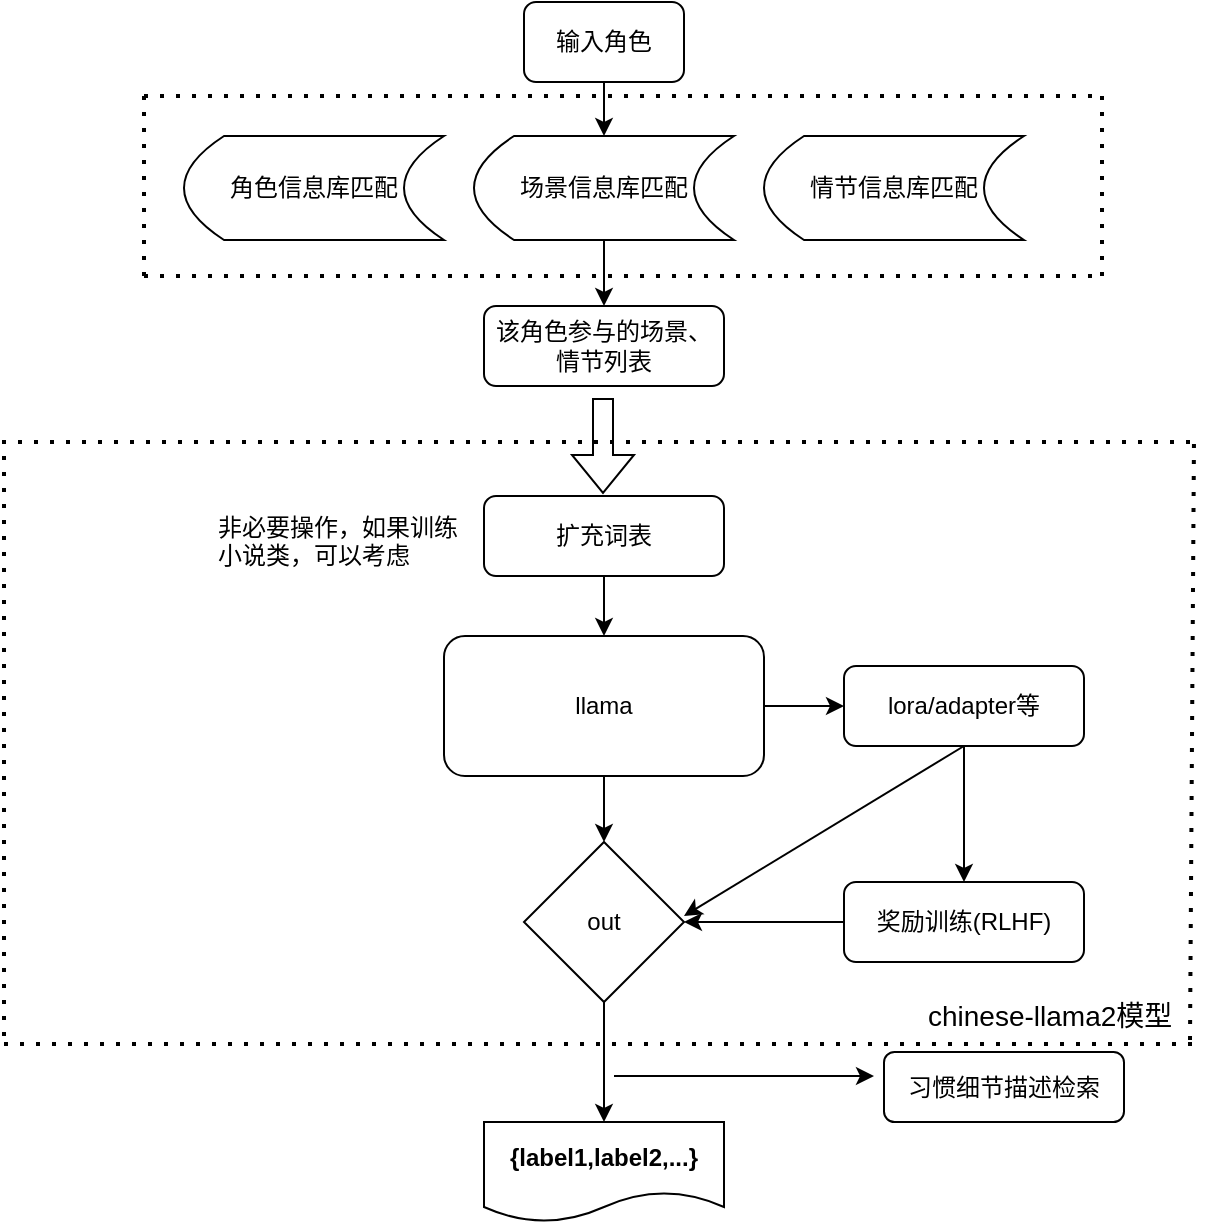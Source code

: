 <mxfile version="24.4.4" type="github">
  <diagram name="第 1 页" id="C2YbFjEd_0uXuYYxi3Yx">
    <mxGraphModel dx="1050" dy="549" grid="1" gridSize="10" guides="1" tooltips="1" connect="1" arrows="1" fold="1" page="1" pageScale="1" pageWidth="827" pageHeight="1169" math="0" shadow="0">
      <root>
        <mxCell id="0" />
        <mxCell id="1" parent="0" />
        <mxCell id="GJhfYnjG9fdI7XwuVOrr-39" value="该角色参与的场景、情节列表" style="rounded=1;whiteSpace=wrap;html=1;fontSize=12;glass=0;strokeWidth=1;shadow=0;" vertex="1" parent="1">
          <mxGeometry x="310" y="165" width="120" height="40" as="geometry" />
        </mxCell>
        <mxCell id="GJhfYnjG9fdI7XwuVOrr-40" value="输入角色" style="rounded=1;whiteSpace=wrap;html=1;fontSize=12;glass=0;strokeWidth=1;shadow=0;" vertex="1" parent="1">
          <mxGeometry x="330" y="13" width="80" height="40" as="geometry" />
        </mxCell>
        <mxCell id="GJhfYnjG9fdI7XwuVOrr-44" value="" style="shape=flexArrow;endArrow=classic;html=1;rounded=0;exitX=0.5;exitY=1;exitDx=0;exitDy=0;" edge="1" parent="1">
          <mxGeometry width="50" height="50" relative="1" as="geometry">
            <mxPoint x="369.5" y="211" as="sourcePoint" />
            <mxPoint x="369.5" y="259" as="targetPoint" />
          </mxGeometry>
        </mxCell>
        <mxCell id="GJhfYnjG9fdI7XwuVOrr-51" value="" style="endArrow=classic;html=1;rounded=0;exitX=0.5;exitY=1;exitDx=0;exitDy=0;" edge="1" parent="1" source="GJhfYnjG9fdI7XwuVOrr-40">
          <mxGeometry width="50" height="50" relative="1" as="geometry">
            <mxPoint x="500" y="320" as="sourcePoint" />
            <mxPoint x="370" y="80" as="targetPoint" />
          </mxGeometry>
        </mxCell>
        <mxCell id="GJhfYnjG9fdI7XwuVOrr-53" value="" style="endArrow=none;dashed=1;html=1;dashPattern=1 3;strokeWidth=2;rounded=0;" edge="1" parent="1">
          <mxGeometry width="50" height="50" relative="1" as="geometry">
            <mxPoint x="69" y="233" as="sourcePoint" />
            <mxPoint x="669" y="233" as="targetPoint" />
          </mxGeometry>
        </mxCell>
        <mxCell id="GJhfYnjG9fdI7XwuVOrr-54" value="" style="endArrow=none;dashed=1;html=1;dashPattern=1 3;strokeWidth=2;rounded=0;" edge="1" parent="1">
          <mxGeometry width="50" height="50" relative="1" as="geometry">
            <mxPoint x="70" y="534" as="sourcePoint" />
            <mxPoint x="670" y="534" as="targetPoint" />
          </mxGeometry>
        </mxCell>
        <mxCell id="GJhfYnjG9fdI7XwuVOrr-55" value="" style="endArrow=none;dashed=1;html=1;dashPattern=1 3;strokeWidth=2;rounded=0;" edge="1" parent="1">
          <mxGeometry width="50" height="50" relative="1" as="geometry">
            <mxPoint x="70" y="530" as="sourcePoint" />
            <mxPoint x="70" y="233" as="targetPoint" />
          </mxGeometry>
        </mxCell>
        <mxCell id="GJhfYnjG9fdI7XwuVOrr-56" value="" style="endArrow=none;dashed=1;html=1;dashPattern=1 3;strokeWidth=2;rounded=0;exitX=1;exitY=1;exitDx=0;exitDy=0;" edge="1" parent="1">
          <mxGeometry width="50" height="50" relative="1" as="geometry">
            <mxPoint x="663" y="532" as="sourcePoint" />
            <mxPoint x="665" y="231" as="targetPoint" />
          </mxGeometry>
        </mxCell>
        <mxCell id="GJhfYnjG9fdI7XwuVOrr-57" value="&lt;p class=&quot;MsoNormal&quot;&gt;&lt;span style=&quot;font-size: 10.5pt; background-color: rgb(255, 255, 255);&quot;&gt;&lt;font style=&quot;&quot; face=&quot;Helvetica&quot;&gt;chinese-llama2模型&lt;/font&gt;&lt;/span&gt;&lt;/p&gt;" style="text;whiteSpace=wrap;html=1;" vertex="1" parent="1">
          <mxGeometry x="530" y="493" width="130" height="60" as="geometry" />
        </mxCell>
        <mxCell id="GJhfYnjG9fdI7XwuVOrr-59" value="角色信息库匹配" style="shape=dataStorage;whiteSpace=wrap;html=1;fixedSize=1;" vertex="1" parent="1">
          <mxGeometry x="160" y="80" width="130" height="52" as="geometry" />
        </mxCell>
        <mxCell id="GJhfYnjG9fdI7XwuVOrr-60" value="情节信息库匹配" style="shape=dataStorage;whiteSpace=wrap;html=1;fixedSize=1;" vertex="1" parent="1">
          <mxGeometry x="450" y="80" width="130" height="52" as="geometry" />
        </mxCell>
        <mxCell id="GJhfYnjG9fdI7XwuVOrr-61" value="场景信息库匹配" style="shape=dataStorage;whiteSpace=wrap;html=1;fixedSize=1;" vertex="1" parent="1">
          <mxGeometry x="305" y="80" width="130" height="52" as="geometry" />
        </mxCell>
        <mxCell id="GJhfYnjG9fdI7XwuVOrr-62" value="" style="endArrow=classic;html=1;rounded=0;exitX=0.5;exitY=1;exitDx=0;exitDy=0;entryX=0.5;entryY=0;entryDx=0;entryDy=0;" edge="1" parent="1" source="GJhfYnjG9fdI7XwuVOrr-61" target="GJhfYnjG9fdI7XwuVOrr-39">
          <mxGeometry width="50" height="50" relative="1" as="geometry">
            <mxPoint x="400" y="150" as="sourcePoint" />
            <mxPoint x="450" y="100" as="targetPoint" />
          </mxGeometry>
        </mxCell>
        <mxCell id="GJhfYnjG9fdI7XwuVOrr-63" value="" style="endArrow=none;dashed=1;html=1;dashPattern=1 3;strokeWidth=2;rounded=0;" edge="1" parent="1">
          <mxGeometry width="50" height="50" relative="1" as="geometry">
            <mxPoint x="140" y="150" as="sourcePoint" />
            <mxPoint x="620" y="150" as="targetPoint" />
          </mxGeometry>
        </mxCell>
        <mxCell id="GJhfYnjG9fdI7XwuVOrr-64" value="" style="endArrow=none;dashed=1;html=1;dashPattern=1 3;strokeWidth=2;rounded=0;" edge="1" parent="1">
          <mxGeometry width="50" height="50" relative="1" as="geometry">
            <mxPoint x="140" y="60" as="sourcePoint" />
            <mxPoint x="620" y="60" as="targetPoint" />
          </mxGeometry>
        </mxCell>
        <mxCell id="GJhfYnjG9fdI7XwuVOrr-65" value="" style="endArrow=none;dashed=1;html=1;dashPattern=1 3;strokeWidth=2;rounded=0;" edge="1" parent="1">
          <mxGeometry width="50" height="50" relative="1" as="geometry">
            <mxPoint x="140" y="150" as="sourcePoint" />
            <mxPoint x="140" y="60" as="targetPoint" />
          </mxGeometry>
        </mxCell>
        <mxCell id="GJhfYnjG9fdI7XwuVOrr-66" value="" style="endArrow=none;dashed=1;html=1;dashPattern=1 3;strokeWidth=2;rounded=0;" edge="1" parent="1">
          <mxGeometry width="50" height="50" relative="1" as="geometry">
            <mxPoint x="619" y="150" as="sourcePoint" />
            <mxPoint x="619" y="60" as="targetPoint" />
          </mxGeometry>
        </mxCell>
        <mxCell id="GJhfYnjG9fdI7XwuVOrr-73" value="&lt;b&gt;{label1,label2,...}&lt;/b&gt;" style="shape=document;whiteSpace=wrap;html=1;boundedLbl=1;" vertex="1" parent="1">
          <mxGeometry x="310" y="573" width="120" height="50" as="geometry" />
        </mxCell>
        <mxCell id="GJhfYnjG9fdI7XwuVOrr-75" value="" style="endArrow=classic;html=1;rounded=0;" edge="1" parent="1">
          <mxGeometry width="50" height="50" relative="1" as="geometry">
            <mxPoint x="375" y="550" as="sourcePoint" />
            <mxPoint x="505" y="550" as="targetPoint" />
          </mxGeometry>
        </mxCell>
        <mxCell id="GJhfYnjG9fdI7XwuVOrr-76" value="习惯细节描述检索" style="rounded=1;whiteSpace=wrap;html=1;" vertex="1" parent="1">
          <mxGeometry x="510" y="538" width="120" height="35" as="geometry" />
        </mxCell>
        <mxCell id="GJhfYnjG9fdI7XwuVOrr-78" value="扩充词表" style="rounded=1;whiteSpace=wrap;html=1;fontSize=12;glass=0;strokeWidth=1;shadow=0;" vertex="1" parent="1">
          <mxGeometry x="310" y="260" width="120" height="40" as="geometry" />
        </mxCell>
        <mxCell id="GJhfYnjG9fdI7XwuVOrr-79" value="&lt;p class=&quot;MsoNormal&quot;&gt;&lt;span style=&quot;background-color: rgb(255, 255, 255);&quot;&gt;&lt;font style=&quot;font-size: 12px;&quot; face=&quot;Helvetica&quot;&gt;非必要操作，如果训练小说类，可以考虑&lt;/font&gt;&lt;/span&gt;&lt;/p&gt;" style="text;whiteSpace=wrap;html=1;" vertex="1" parent="1">
          <mxGeometry x="175" y="250" width="130" height="60" as="geometry" />
        </mxCell>
        <mxCell id="GJhfYnjG9fdI7XwuVOrr-80" value="llama" style="rounded=1;whiteSpace=wrap;html=1;fontSize=12;glass=0;strokeWidth=1;shadow=0;" vertex="1" parent="1">
          <mxGeometry x="290" y="330" width="160" height="70" as="geometry" />
        </mxCell>
        <mxCell id="GJhfYnjG9fdI7XwuVOrr-81" value="lora/adapter等" style="rounded=1;whiteSpace=wrap;html=1;fontSize=12;glass=0;strokeWidth=1;shadow=0;" vertex="1" parent="1">
          <mxGeometry x="490" y="345" width="120" height="40" as="geometry" />
        </mxCell>
        <mxCell id="GJhfYnjG9fdI7XwuVOrr-82" value="out" style="rhombus;whiteSpace=wrap;html=1;" vertex="1" parent="1">
          <mxGeometry x="330" y="433" width="80" height="80" as="geometry" />
        </mxCell>
        <mxCell id="GJhfYnjG9fdI7XwuVOrr-83" value="奖励训练(RLHF)" style="rounded=1;whiteSpace=wrap;html=1;fontSize=12;glass=0;strokeWidth=1;shadow=0;" vertex="1" parent="1">
          <mxGeometry x="490" y="453" width="120" height="40" as="geometry" />
        </mxCell>
        <mxCell id="GJhfYnjG9fdI7XwuVOrr-84" value="" style="endArrow=classic;html=1;rounded=0;exitX=1;exitY=0.5;exitDx=0;exitDy=0;entryX=0;entryY=0.5;entryDx=0;entryDy=0;" edge="1" parent="1" source="GJhfYnjG9fdI7XwuVOrr-80" target="GJhfYnjG9fdI7XwuVOrr-81">
          <mxGeometry width="50" height="50" relative="1" as="geometry">
            <mxPoint x="390" y="480" as="sourcePoint" />
            <mxPoint x="440" y="430" as="targetPoint" />
          </mxGeometry>
        </mxCell>
        <mxCell id="GJhfYnjG9fdI7XwuVOrr-85" value="" style="endArrow=classic;html=1;rounded=0;exitX=0.5;exitY=1;exitDx=0;exitDy=0;" edge="1" parent="1" source="GJhfYnjG9fdI7XwuVOrr-78" target="GJhfYnjG9fdI7XwuVOrr-80">
          <mxGeometry width="50" height="50" relative="1" as="geometry">
            <mxPoint x="390" y="480" as="sourcePoint" />
            <mxPoint x="440" y="430" as="targetPoint" />
          </mxGeometry>
        </mxCell>
        <mxCell id="GJhfYnjG9fdI7XwuVOrr-86" value="" style="endArrow=classic;html=1;rounded=0;exitX=0.5;exitY=1;exitDx=0;exitDy=0;entryX=0.5;entryY=0;entryDx=0;entryDy=0;" edge="1" parent="1" source="GJhfYnjG9fdI7XwuVOrr-80" target="GJhfYnjG9fdI7XwuVOrr-82">
          <mxGeometry width="50" height="50" relative="1" as="geometry">
            <mxPoint x="390" y="480" as="sourcePoint" />
            <mxPoint x="440" y="430" as="targetPoint" />
          </mxGeometry>
        </mxCell>
        <mxCell id="GJhfYnjG9fdI7XwuVOrr-87" value="" style="endArrow=classic;html=1;rounded=0;exitX=0.5;exitY=1;exitDx=0;exitDy=0;" edge="1" parent="1" source="GJhfYnjG9fdI7XwuVOrr-81">
          <mxGeometry width="50" height="50" relative="1" as="geometry">
            <mxPoint x="390" y="480" as="sourcePoint" />
            <mxPoint x="410" y="470" as="targetPoint" />
          </mxGeometry>
        </mxCell>
        <mxCell id="GJhfYnjG9fdI7XwuVOrr-88" value="" style="endArrow=classic;html=1;rounded=0;exitX=0;exitY=0.5;exitDx=0;exitDy=0;entryX=1;entryY=0.5;entryDx=0;entryDy=0;" edge="1" parent="1" source="GJhfYnjG9fdI7XwuVOrr-83" target="GJhfYnjG9fdI7XwuVOrr-82">
          <mxGeometry width="50" height="50" relative="1" as="geometry">
            <mxPoint x="390" y="480" as="sourcePoint" />
            <mxPoint x="440" y="430" as="targetPoint" />
          </mxGeometry>
        </mxCell>
        <mxCell id="GJhfYnjG9fdI7XwuVOrr-89" value="" style="endArrow=classic;html=1;rounded=0;entryX=0.5;entryY=0;entryDx=0;entryDy=0;exitX=0.5;exitY=1;exitDx=0;exitDy=0;" edge="1" parent="1" source="GJhfYnjG9fdI7XwuVOrr-81" target="GJhfYnjG9fdI7XwuVOrr-83">
          <mxGeometry width="50" height="50" relative="1" as="geometry">
            <mxPoint x="550" y="390" as="sourcePoint" />
            <mxPoint x="440" y="430" as="targetPoint" />
          </mxGeometry>
        </mxCell>
        <mxCell id="GJhfYnjG9fdI7XwuVOrr-91" value="" style="endArrow=classic;html=1;rounded=0;exitX=0.5;exitY=1;exitDx=0;exitDy=0;" edge="1" parent="1" source="GJhfYnjG9fdI7XwuVOrr-82" target="GJhfYnjG9fdI7XwuVOrr-73">
          <mxGeometry width="50" height="50" relative="1" as="geometry">
            <mxPoint x="390" y="480" as="sourcePoint" />
            <mxPoint x="440" y="430" as="targetPoint" />
          </mxGeometry>
        </mxCell>
      </root>
    </mxGraphModel>
  </diagram>
</mxfile>
